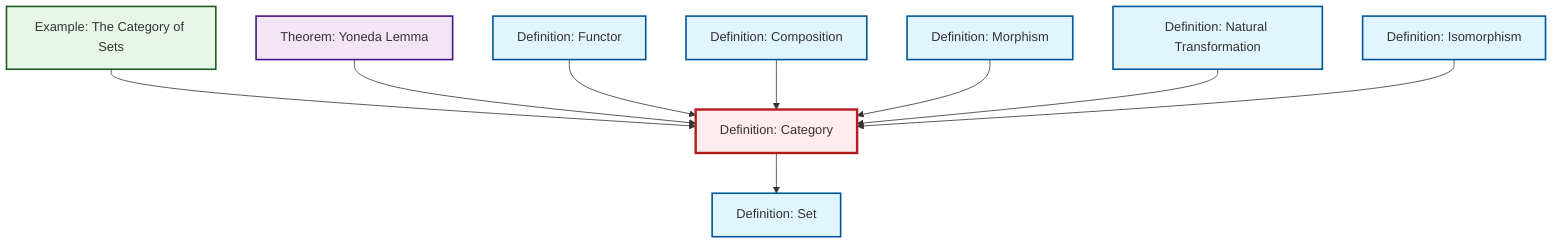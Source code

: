 graph TD
    classDef definition fill:#e1f5fe,stroke:#01579b,stroke-width:2px
    classDef theorem fill:#f3e5f5,stroke:#4a148c,stroke-width:2px
    classDef axiom fill:#fff3e0,stroke:#e65100,stroke-width:2px
    classDef example fill:#e8f5e9,stroke:#1b5e20,stroke-width:2px
    classDef current fill:#ffebee,stroke:#b71c1c,stroke-width:3px
    def-isomorphism["Definition: Isomorphism"]:::definition
    def-composition["Definition: Composition"]:::definition
    ex-set-category["Example: The Category of Sets"]:::example
    def-functor["Definition: Functor"]:::definition
    def-morphism["Definition: Morphism"]:::definition
    def-set["Definition: Set"]:::definition
    def-category["Definition: Category"]:::definition
    thm-yoneda["Theorem: Yoneda Lemma"]:::theorem
    def-natural-transformation["Definition: Natural Transformation"]:::definition
    ex-set-category --> def-category
    thm-yoneda --> def-category
    def-functor --> def-category
    def-category --> def-set
    def-composition --> def-category
    def-morphism --> def-category
    def-natural-transformation --> def-category
    def-isomorphism --> def-category
    class def-category current